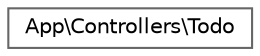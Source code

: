 digraph "Graphical Class Hierarchy"
{
 // LATEX_PDF_SIZE
  bgcolor="transparent";
  edge [fontname=Helvetica,fontsize=10,labelfontname=Helvetica,labelfontsize=10];
  node [fontname=Helvetica,fontsize=10,shape=box,height=0.2,width=0.4];
  rankdir="LR";
  Node0 [id="Node000000",label="App\\Controllers\\Todo",height=0.2,width=0.4,color="grey40", fillcolor="white", style="filled",URL="$classApp_1_1Controllers_1_1Todo.html",tooltip=" "];
}
